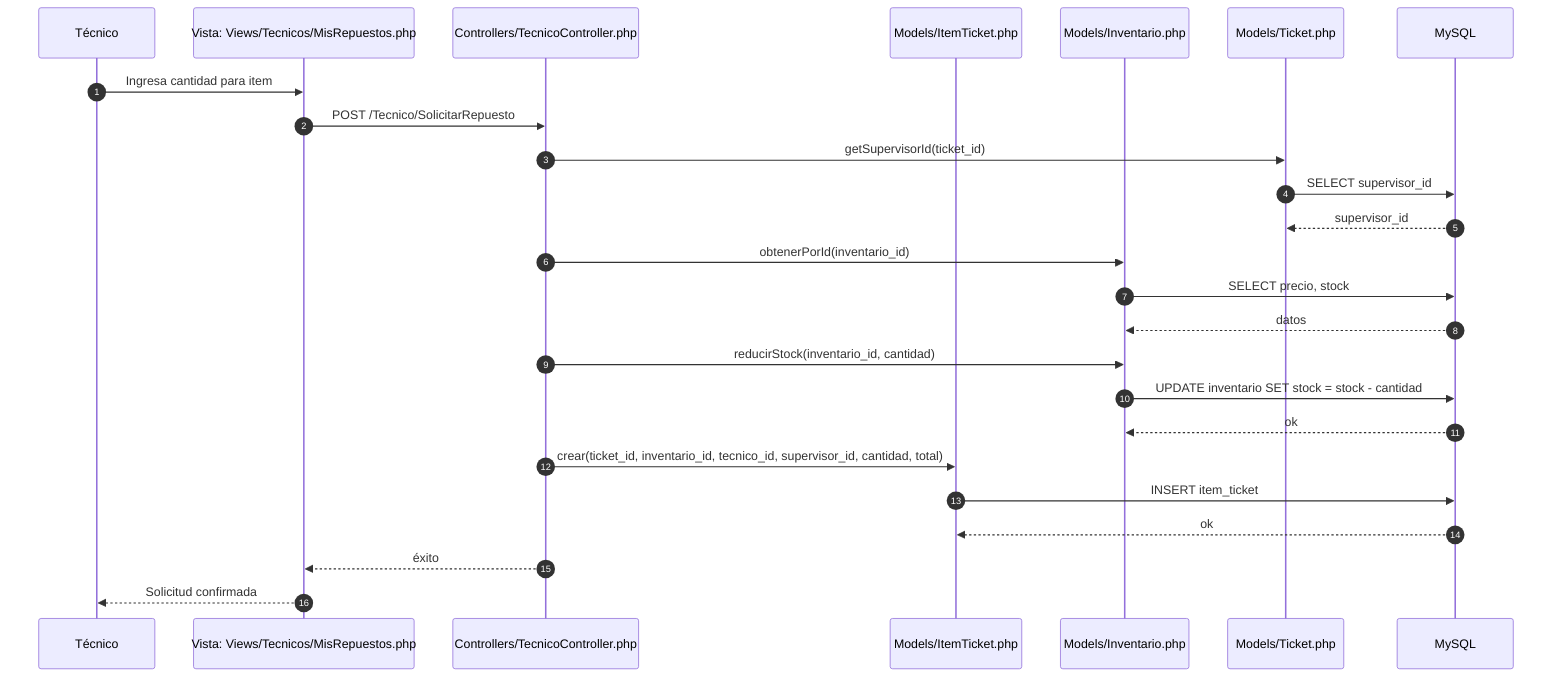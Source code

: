 sequenceDiagram
  autonumber
  participant T as Técnico
  participant V as Vista: Views/Tecnicos/MisRepuestos.php
  participant TC as Controllers/TecnicoController.php
  participant IT as Models/ItemTicket.php
  participant I as Models/Inventario.php
  participant TK as Models/Ticket.php
  participant DB as MySQL

  T->>V: Ingresa cantidad para item
  V->>TC: POST /Tecnico/SolicitarRepuesto
  TC->>TK: getSupervisorId(ticket_id)
  TK->>DB: SELECT supervisor_id
  DB-->>TK: supervisor_id
  TC->>I: obtenerPorId(inventario_id)
  I->>DB: SELECT precio, stock
  DB-->>I: datos
  TC->>I: reducirStock(inventario_id, cantidad)
  I->>DB: UPDATE inventario SET stock = stock - cantidad
  DB-->>I: ok
  TC->>IT: crear(ticket_id, inventario_id, tecnico_id, supervisor_id, cantidad, total)
  IT->>DB: INSERT item_ticket
  DB-->>IT: ok
  TC-->>V: éxito
  V-->>T: Solicitud confirmada